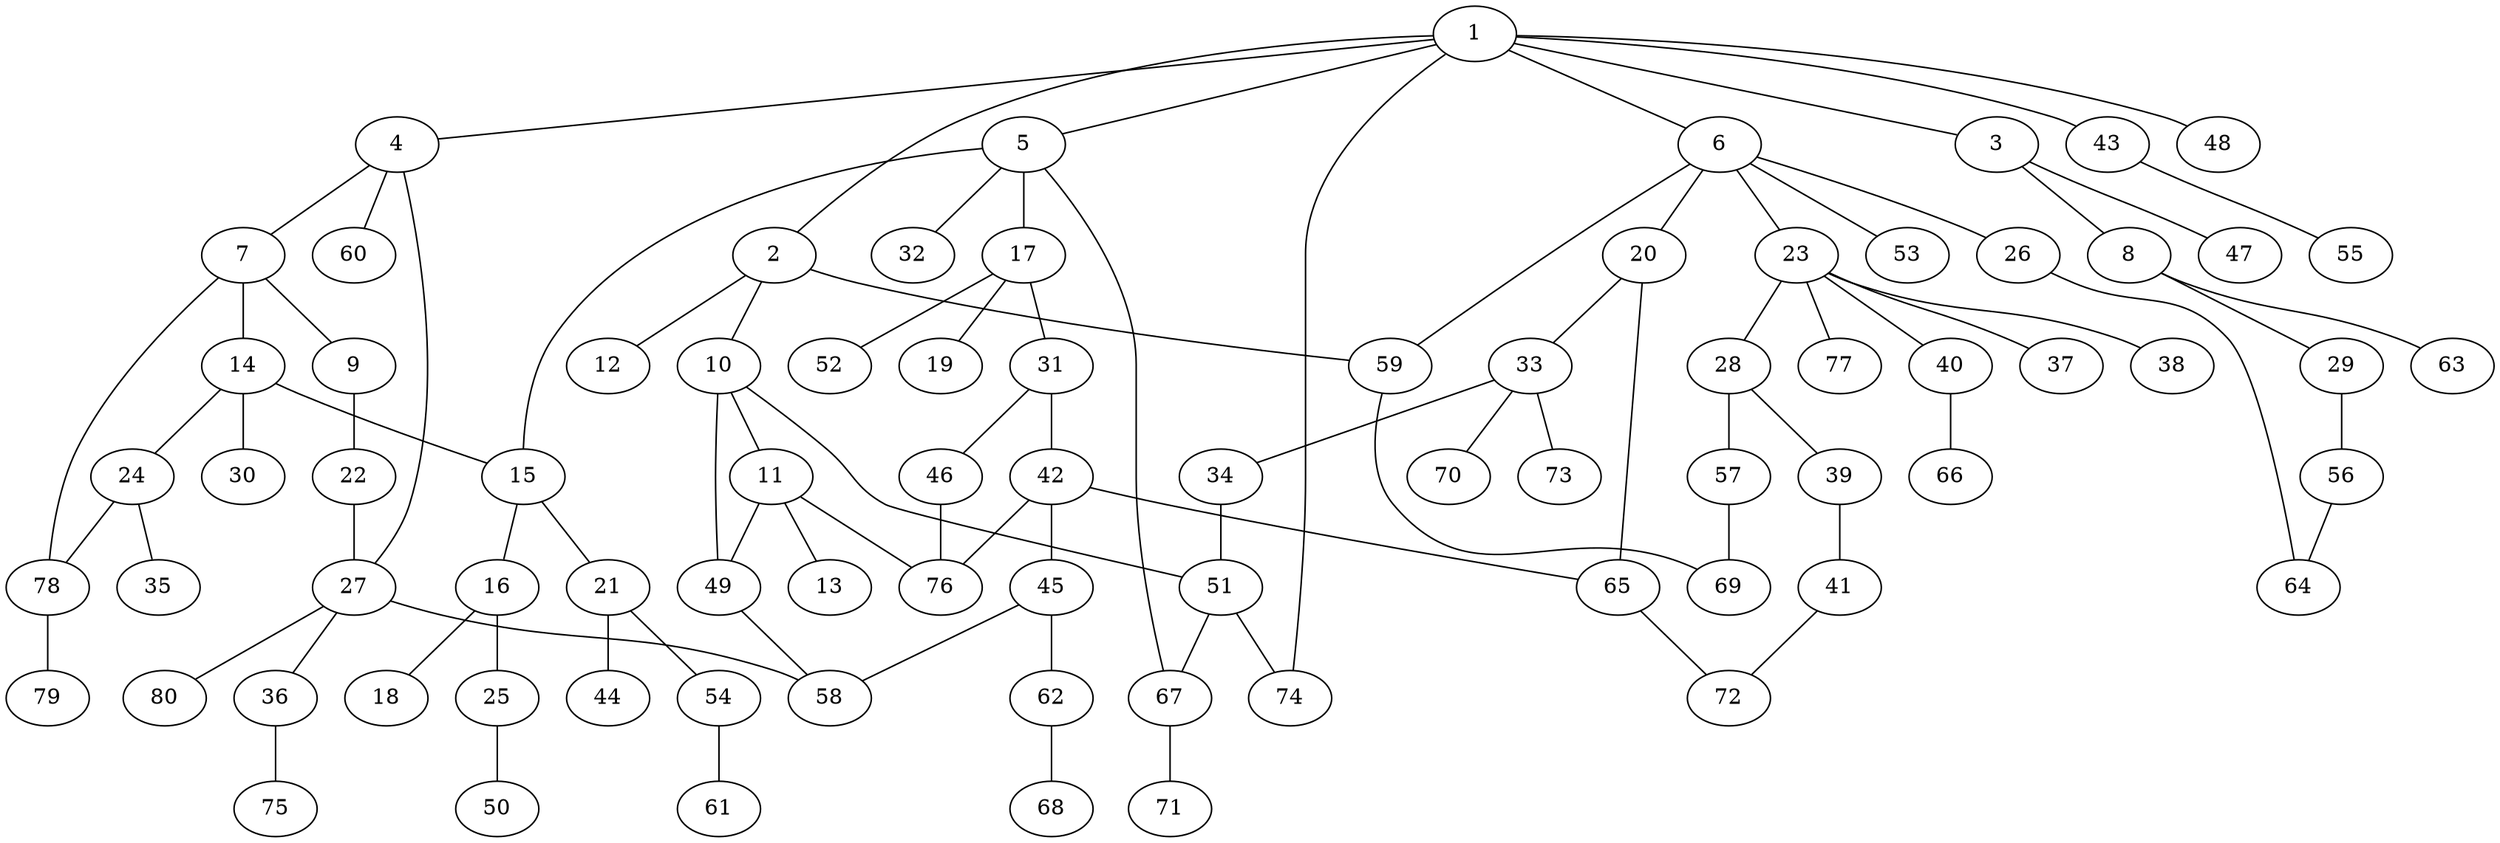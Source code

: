 graph graphname {1--2
1--3
1--4
1--5
1--6
1--43
1--48
1--74
2--10
2--12
2--59
3--8
3--47
4--7
4--27
4--60
5--15
5--17
5--32
5--67
6--20
6--23
6--26
6--53
6--59
7--9
7--14
7--78
8--29
8--63
9--22
10--11
10--49
10--51
11--13
11--49
11--76
14--15
14--24
14--30
15--16
15--21
16--18
16--25
17--19
17--31
17--52
20--33
20--65
21--44
21--54
22--27
23--28
23--37
23--38
23--40
23--77
24--35
24--78
25--50
26--64
27--36
27--58
27--80
28--39
28--57
29--56
31--42
31--46
33--34
33--70
33--73
34--51
36--75
39--41
40--66
41--72
42--45
42--65
42--76
43--55
45--58
45--62
46--76
49--58
51--67
51--74
54--61
56--64
57--69
59--69
62--68
65--72
67--71
78--79
}